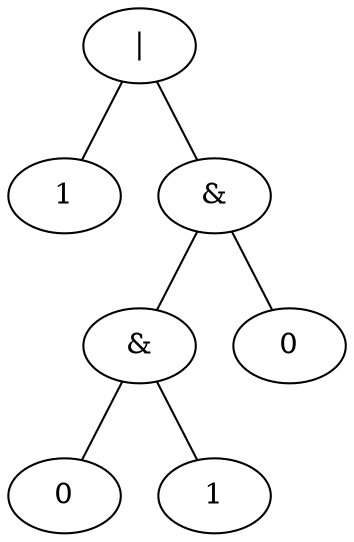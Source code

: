 graph "1" {
  "0"[label ="1"];
  "1"[label ="|"];
  "2"[label ="0"];
  "3"[label ="&"];
  "4"[label ="1"];
  "5"[label ="&"];
  "6"[label ="0"];
    "1" -- "0";
    "5" -- "3";
    "5" -- "6";
    "3" -- "2";
    "3" -- "4";
    "1" -- "5";
}
